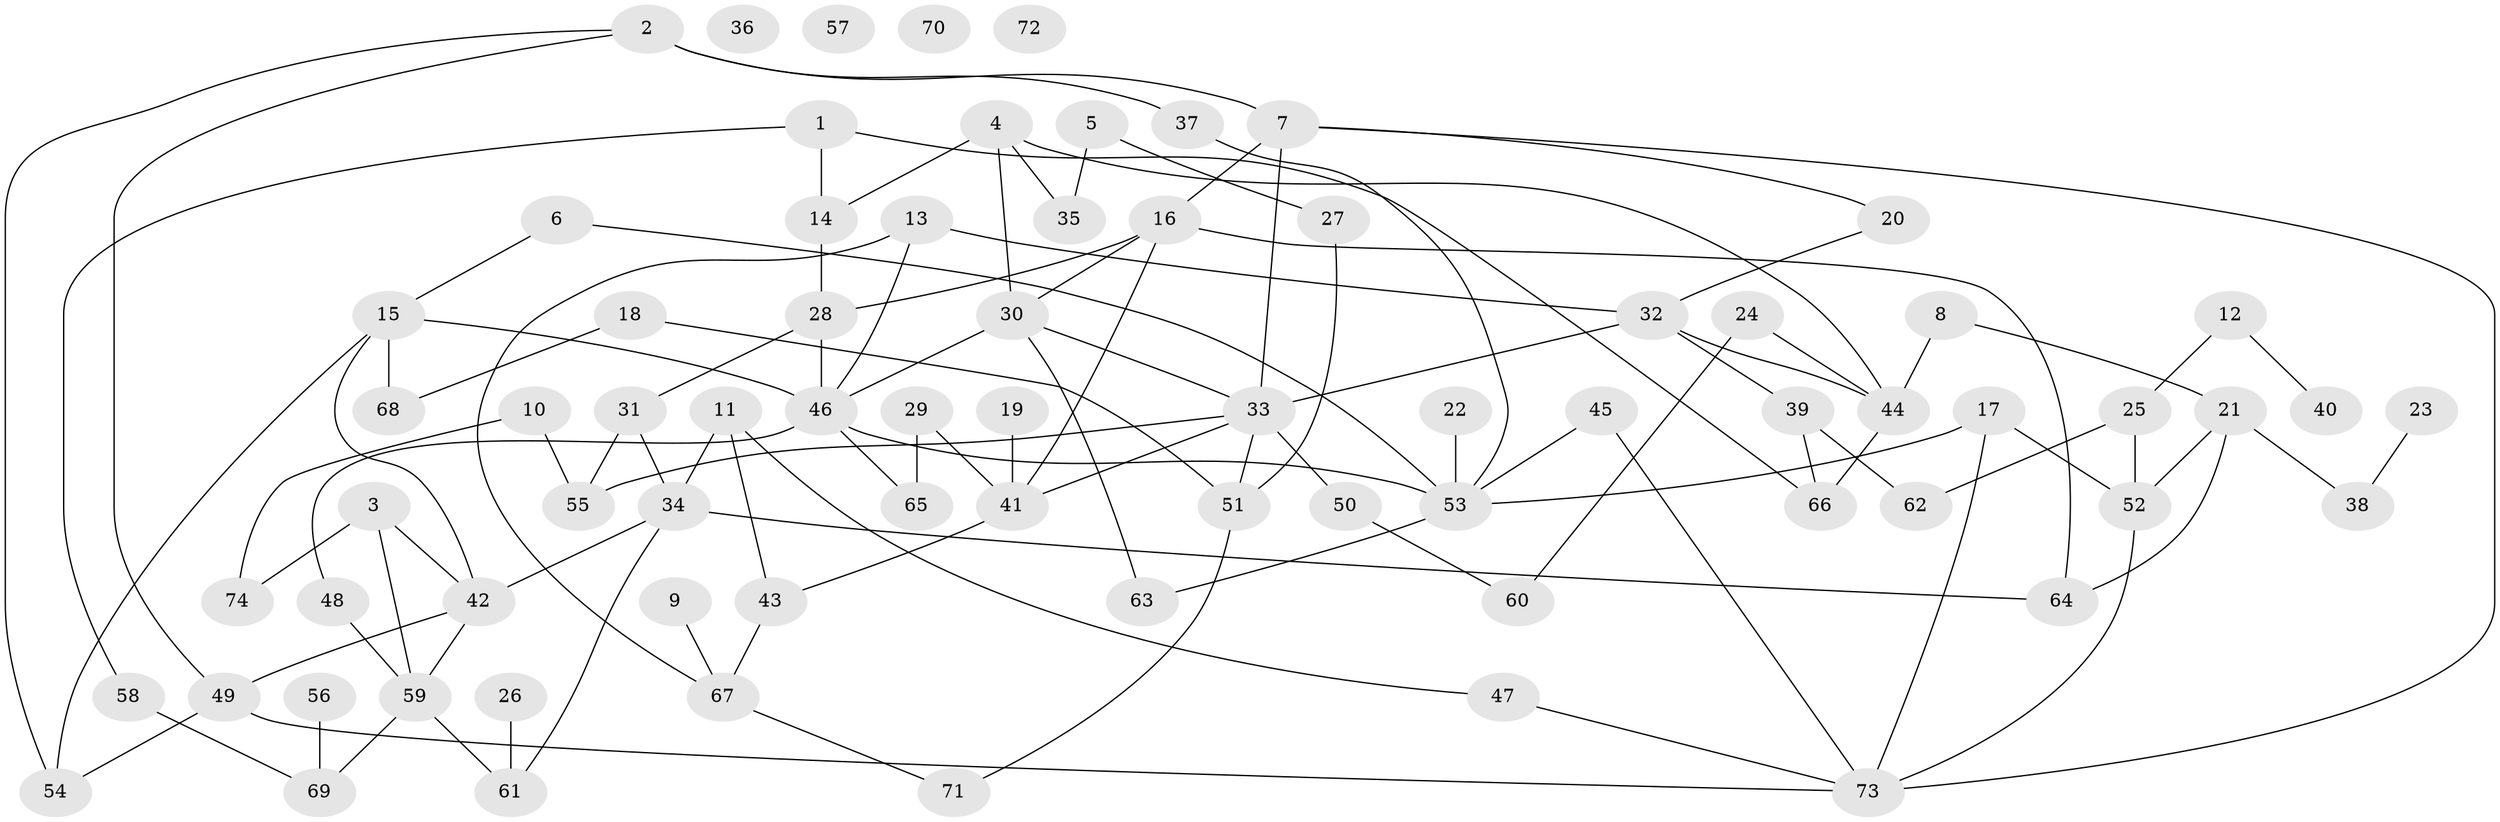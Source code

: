// coarse degree distribution, {4: 0.21052631578947367, 2: 0.15789473684210525, 9: 0.05263157894736842, 5: 0.15789473684210525, 1: 0.10526315789473684, 8: 0.05263157894736842, 3: 0.15789473684210525, 6: 0.05263157894736842, 7: 0.05263157894736842}
// Generated by graph-tools (version 1.1) at 2025/35/03/04/25 23:35:49]
// undirected, 74 vertices, 107 edges
graph export_dot {
  node [color=gray90,style=filled];
  1;
  2;
  3;
  4;
  5;
  6;
  7;
  8;
  9;
  10;
  11;
  12;
  13;
  14;
  15;
  16;
  17;
  18;
  19;
  20;
  21;
  22;
  23;
  24;
  25;
  26;
  27;
  28;
  29;
  30;
  31;
  32;
  33;
  34;
  35;
  36;
  37;
  38;
  39;
  40;
  41;
  42;
  43;
  44;
  45;
  46;
  47;
  48;
  49;
  50;
  51;
  52;
  53;
  54;
  55;
  56;
  57;
  58;
  59;
  60;
  61;
  62;
  63;
  64;
  65;
  66;
  67;
  68;
  69;
  70;
  71;
  72;
  73;
  74;
  1 -- 14;
  1 -- 58;
  1 -- 66;
  2 -- 7;
  2 -- 37;
  2 -- 49;
  2 -- 54;
  3 -- 42;
  3 -- 59;
  3 -- 74;
  4 -- 14;
  4 -- 30;
  4 -- 35;
  4 -- 44;
  5 -- 27;
  5 -- 35;
  6 -- 15;
  6 -- 53;
  7 -- 16;
  7 -- 20;
  7 -- 33;
  7 -- 73;
  8 -- 21;
  8 -- 44;
  9 -- 67;
  10 -- 55;
  10 -- 74;
  11 -- 34;
  11 -- 43;
  11 -- 47;
  12 -- 25;
  12 -- 40;
  13 -- 32;
  13 -- 46;
  13 -- 67;
  14 -- 28;
  15 -- 42;
  15 -- 46;
  15 -- 54;
  15 -- 68;
  16 -- 28;
  16 -- 30;
  16 -- 41;
  16 -- 64;
  17 -- 52;
  17 -- 53;
  17 -- 73;
  18 -- 51;
  18 -- 68;
  19 -- 41;
  20 -- 32;
  21 -- 38;
  21 -- 52;
  21 -- 64;
  22 -- 53;
  23 -- 38;
  24 -- 44;
  24 -- 60;
  25 -- 52;
  25 -- 62;
  26 -- 61;
  27 -- 51;
  28 -- 31;
  28 -- 46;
  29 -- 41;
  29 -- 65;
  30 -- 33;
  30 -- 46;
  30 -- 63;
  31 -- 34;
  31 -- 55;
  32 -- 33;
  32 -- 39;
  32 -- 44;
  33 -- 41;
  33 -- 50;
  33 -- 51;
  33 -- 55;
  34 -- 42;
  34 -- 61;
  34 -- 64;
  37 -- 53;
  39 -- 62;
  39 -- 66;
  41 -- 43;
  42 -- 49;
  42 -- 59;
  43 -- 67;
  44 -- 66;
  45 -- 53;
  45 -- 73;
  46 -- 48;
  46 -- 53;
  46 -- 65;
  47 -- 73;
  48 -- 59;
  49 -- 54;
  49 -- 73;
  50 -- 60;
  51 -- 71;
  52 -- 73;
  53 -- 63;
  56 -- 69;
  58 -- 69;
  59 -- 61;
  59 -- 69;
  67 -- 71;
}
